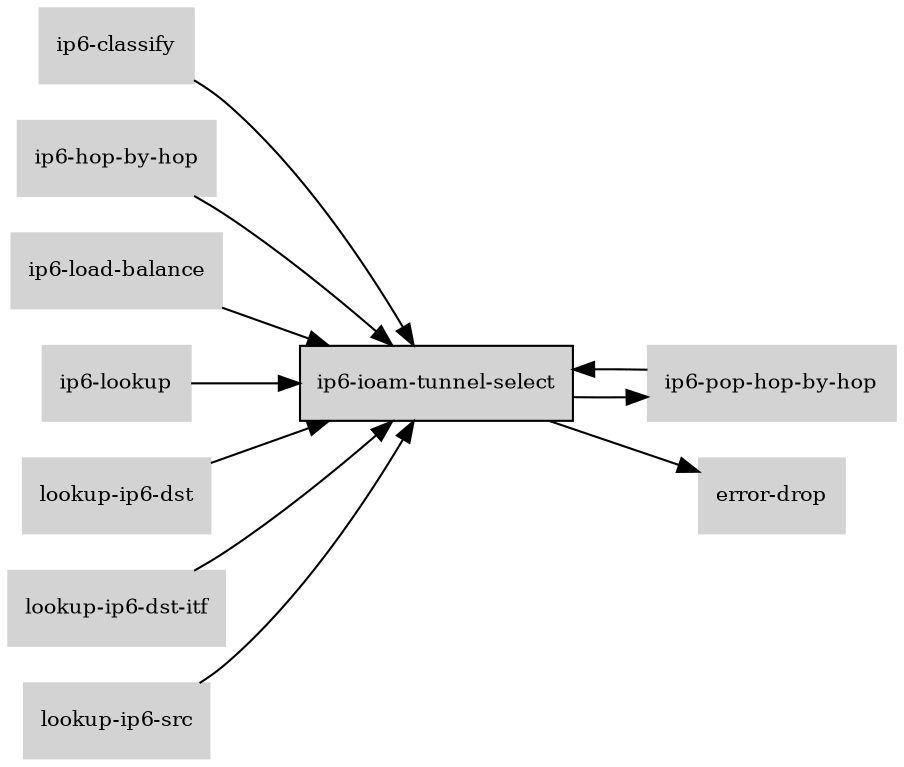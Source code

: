 digraph "ip6_ioam_tunnel_select_subgraph" {
  rankdir=LR;
  node [shape=box, style=filled, fontsize=10, color=lightgray, fontcolor=black, fillcolor=lightgray];
  "ip6-ioam-tunnel-select" [color=black, fontcolor=black, fillcolor=lightgray];
  edge [fontsize=8];
  "ip6-classify" -> "ip6-ioam-tunnel-select";
  "ip6-hop-by-hop" -> "ip6-ioam-tunnel-select";
  "ip6-ioam-tunnel-select" -> "ip6-pop-hop-by-hop";
  "ip6-ioam-tunnel-select" -> "error-drop";
  "ip6-load-balance" -> "ip6-ioam-tunnel-select";
  "ip6-lookup" -> "ip6-ioam-tunnel-select";
  "ip6-pop-hop-by-hop" -> "ip6-ioam-tunnel-select";
  "lookup-ip6-dst" -> "ip6-ioam-tunnel-select";
  "lookup-ip6-dst-itf" -> "ip6-ioam-tunnel-select";
  "lookup-ip6-src" -> "ip6-ioam-tunnel-select";
}
